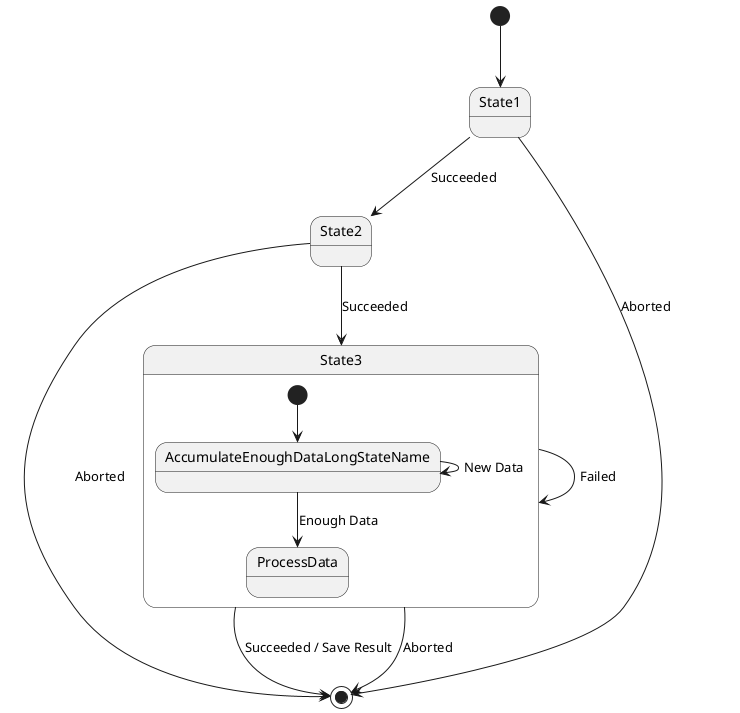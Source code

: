 {
  "sha1": "k5uxx2vesnsi9lojp5vv3ujyhzxtzc8",
  "insertion": {
    "when": "2024-06-03T18:59:32.642Z",
    "user": "plantuml@gmail.com"
  }
}
@startuml

[*] --> State1
State1 --> State2 : Succeeded
State1 --> [*] : Aborted
State2 --> State3 : Succeeded
State2 --> [*] : Aborted
state State3 {
[*] --> AccumulateEnoughDataLongStateName
AccumulateEnoughDataLongStateName --> AccumulateEnoughDataLongStateName : New Data
AccumulateEnoughDataLongStateName --> ProcessData : Enough Data
}
State3 --> State3 : Failed
State3 --> [*] : Succeeded / Save Result
State3 --> [*] : Aborted

@enduml
